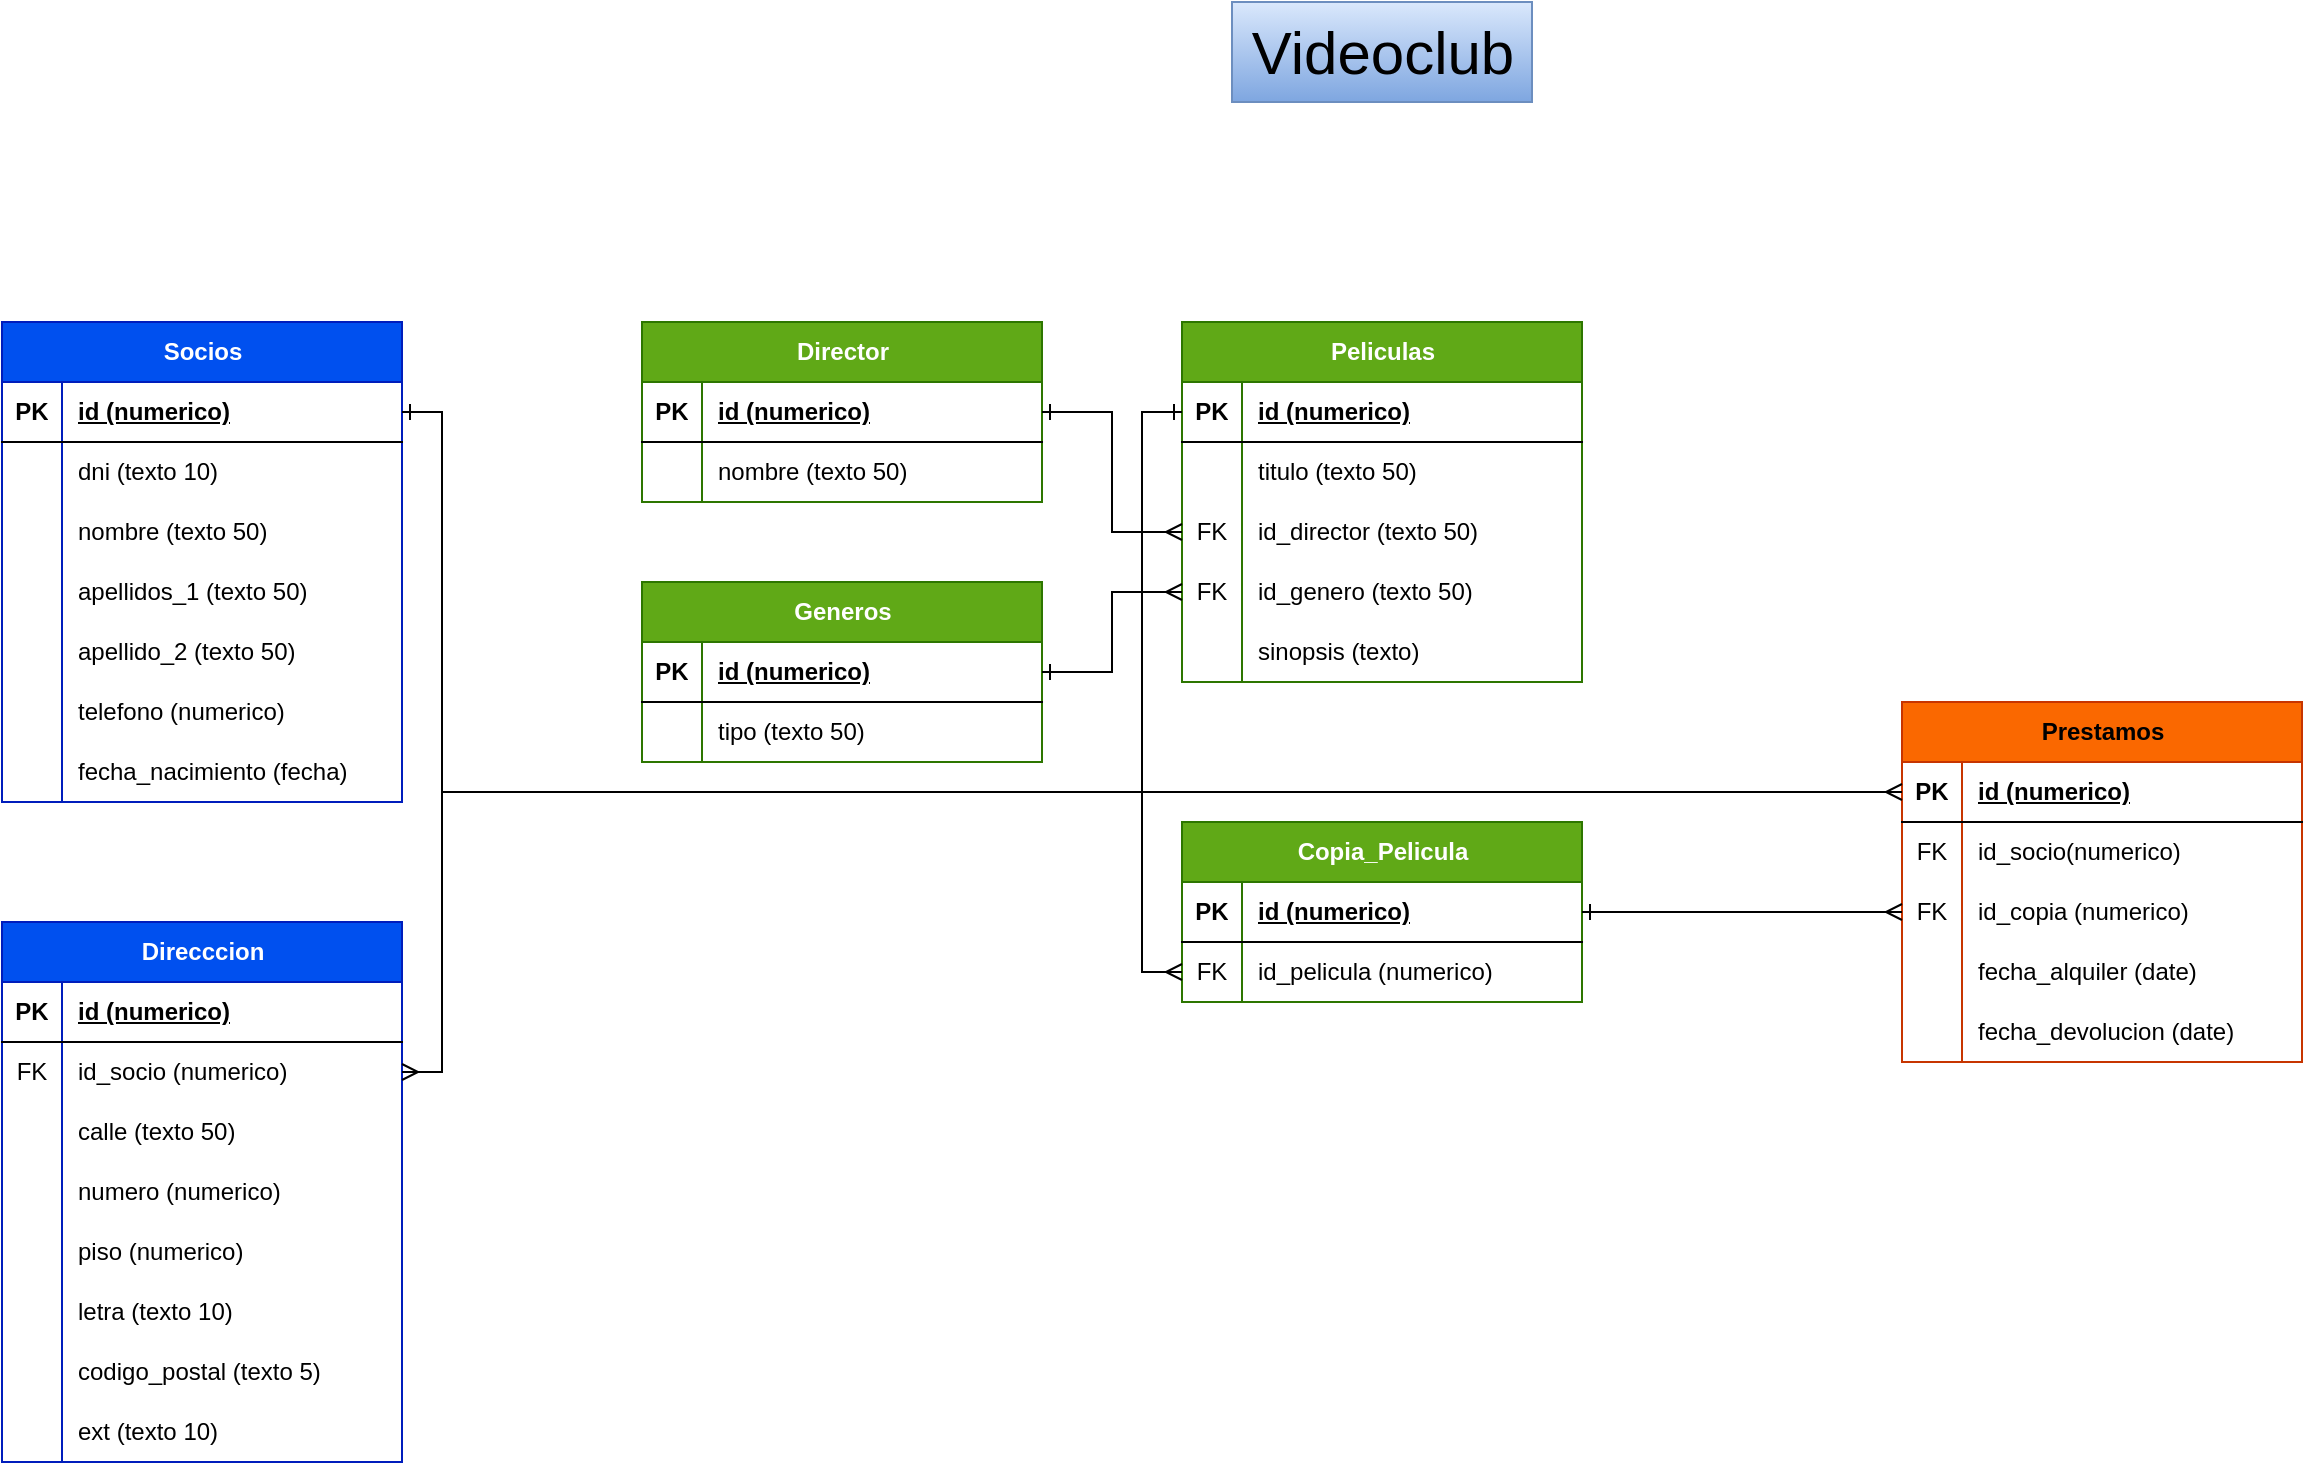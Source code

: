 <mxfile version="26.1.1">
  <diagram name="Página-1" id="KGXgBvn4rDJouVf98JMs">
    <mxGraphModel dx="2237" dy="885" grid="1" gridSize="10" guides="1" tooltips="1" connect="1" arrows="1" fold="1" page="1" pageScale="1" pageWidth="827" pageHeight="1169" math="0" shadow="0">
      <root>
        <mxCell id="0" />
        <mxCell id="1" parent="0" />
        <mxCell id="zYPvkDO7XvLVKLvMutJ9-1" value="Socios" style="shape=table;startSize=30;container=1;collapsible=1;childLayout=tableLayout;fixedRows=1;rowLines=0;fontStyle=1;align=center;resizeLast=1;html=1;fillColor=#0050ef;fontColor=#ffffff;strokeColor=#001DBC;rounded=0;" parent="1" vertex="1">
          <mxGeometry x="-800" y="180" width="200" height="240" as="geometry" />
        </mxCell>
        <mxCell id="zYPvkDO7XvLVKLvMutJ9-2" value="" style="shape=tableRow;horizontal=0;startSize=0;swimlaneHead=0;swimlaneBody=0;fillColor=none;collapsible=0;dropTarget=0;points=[[0,0.5],[1,0.5]];portConstraint=eastwest;top=0;left=0;right=0;bottom=1;" parent="zYPvkDO7XvLVKLvMutJ9-1" vertex="1">
          <mxGeometry y="30" width="200" height="30" as="geometry" />
        </mxCell>
        <mxCell id="zYPvkDO7XvLVKLvMutJ9-3" value="PK" style="shape=partialRectangle;connectable=0;fillColor=none;top=0;left=0;bottom=0;right=0;fontStyle=1;overflow=hidden;whiteSpace=wrap;html=1;" parent="zYPvkDO7XvLVKLvMutJ9-2" vertex="1">
          <mxGeometry width="30" height="30" as="geometry">
            <mxRectangle width="30" height="30" as="alternateBounds" />
          </mxGeometry>
        </mxCell>
        <mxCell id="zYPvkDO7XvLVKLvMutJ9-4" value="id (numerico)" style="shape=partialRectangle;connectable=0;fillColor=none;top=0;left=0;bottom=0;right=0;align=left;spacingLeft=6;fontStyle=5;overflow=hidden;whiteSpace=wrap;html=1;" parent="zYPvkDO7XvLVKLvMutJ9-2" vertex="1">
          <mxGeometry x="30" width="170" height="30" as="geometry">
            <mxRectangle width="170" height="30" as="alternateBounds" />
          </mxGeometry>
        </mxCell>
        <mxCell id="zYPvkDO7XvLVKLvMutJ9-5" value="" style="shape=tableRow;horizontal=0;startSize=0;swimlaneHead=0;swimlaneBody=0;fillColor=none;collapsible=0;dropTarget=0;points=[[0,0.5],[1,0.5]];portConstraint=eastwest;top=0;left=0;right=0;bottom=0;" parent="zYPvkDO7XvLVKLvMutJ9-1" vertex="1">
          <mxGeometry y="60" width="200" height="30" as="geometry" />
        </mxCell>
        <mxCell id="zYPvkDO7XvLVKLvMutJ9-6" value="" style="shape=partialRectangle;connectable=0;fillColor=none;top=0;left=0;bottom=0;right=0;editable=1;overflow=hidden;whiteSpace=wrap;html=1;" parent="zYPvkDO7XvLVKLvMutJ9-5" vertex="1">
          <mxGeometry width="30" height="30" as="geometry">
            <mxRectangle width="30" height="30" as="alternateBounds" />
          </mxGeometry>
        </mxCell>
        <mxCell id="zYPvkDO7XvLVKLvMutJ9-7" value="dni (texto 10)" style="shape=partialRectangle;connectable=0;fillColor=none;top=0;left=0;bottom=0;right=0;align=left;spacingLeft=6;overflow=hidden;whiteSpace=wrap;html=1;" parent="zYPvkDO7XvLVKLvMutJ9-5" vertex="1">
          <mxGeometry x="30" width="170" height="30" as="geometry">
            <mxRectangle width="170" height="30" as="alternateBounds" />
          </mxGeometry>
        </mxCell>
        <mxCell id="zYPvkDO7XvLVKLvMutJ9-8" value="" style="shape=tableRow;horizontal=0;startSize=0;swimlaneHead=0;swimlaneBody=0;fillColor=none;collapsible=0;dropTarget=0;points=[[0,0.5],[1,0.5]];portConstraint=eastwest;top=0;left=0;right=0;bottom=0;" parent="zYPvkDO7XvLVKLvMutJ9-1" vertex="1">
          <mxGeometry y="90" width="200" height="30" as="geometry" />
        </mxCell>
        <mxCell id="zYPvkDO7XvLVKLvMutJ9-9" value="" style="shape=partialRectangle;connectable=0;fillColor=none;top=0;left=0;bottom=0;right=0;editable=1;overflow=hidden;whiteSpace=wrap;html=1;" parent="zYPvkDO7XvLVKLvMutJ9-8" vertex="1">
          <mxGeometry width="30" height="30" as="geometry">
            <mxRectangle width="30" height="30" as="alternateBounds" />
          </mxGeometry>
        </mxCell>
        <mxCell id="zYPvkDO7XvLVKLvMutJ9-10" value="nombre (texto 50)" style="shape=partialRectangle;connectable=0;fillColor=none;top=0;left=0;bottom=0;right=0;align=left;spacingLeft=6;overflow=hidden;whiteSpace=wrap;html=1;" parent="zYPvkDO7XvLVKLvMutJ9-8" vertex="1">
          <mxGeometry x="30" width="170" height="30" as="geometry">
            <mxRectangle width="170" height="30" as="alternateBounds" />
          </mxGeometry>
        </mxCell>
        <mxCell id="zYPvkDO7XvLVKLvMutJ9-11" value="" style="shape=tableRow;horizontal=0;startSize=0;swimlaneHead=0;swimlaneBody=0;fillColor=none;collapsible=0;dropTarget=0;points=[[0,0.5],[1,0.5]];portConstraint=eastwest;top=0;left=0;right=0;bottom=0;" parent="zYPvkDO7XvLVKLvMutJ9-1" vertex="1">
          <mxGeometry y="120" width="200" height="30" as="geometry" />
        </mxCell>
        <mxCell id="zYPvkDO7XvLVKLvMutJ9-12" value="" style="shape=partialRectangle;connectable=0;fillColor=none;top=0;left=0;bottom=0;right=0;editable=1;overflow=hidden;whiteSpace=wrap;html=1;" parent="zYPvkDO7XvLVKLvMutJ9-11" vertex="1">
          <mxGeometry width="30" height="30" as="geometry">
            <mxRectangle width="30" height="30" as="alternateBounds" />
          </mxGeometry>
        </mxCell>
        <mxCell id="zYPvkDO7XvLVKLvMutJ9-13" value="apellidos_1 (texto 50)" style="shape=partialRectangle;connectable=0;fillColor=none;top=0;left=0;bottom=0;right=0;align=left;spacingLeft=6;overflow=hidden;whiteSpace=wrap;html=1;" parent="zYPvkDO7XvLVKLvMutJ9-11" vertex="1">
          <mxGeometry x="30" width="170" height="30" as="geometry">
            <mxRectangle width="170" height="30" as="alternateBounds" />
          </mxGeometry>
        </mxCell>
        <mxCell id="zYPvkDO7XvLVKLvMutJ9-14" value="" style="shape=tableRow;horizontal=0;startSize=0;swimlaneHead=0;swimlaneBody=0;fillColor=none;collapsible=0;dropTarget=0;points=[[0,0.5],[1,0.5]];portConstraint=eastwest;top=0;left=0;right=0;bottom=0;" parent="zYPvkDO7XvLVKLvMutJ9-1" vertex="1">
          <mxGeometry y="150" width="200" height="30" as="geometry" />
        </mxCell>
        <mxCell id="zYPvkDO7XvLVKLvMutJ9-15" value="" style="shape=partialRectangle;connectable=0;fillColor=none;top=0;left=0;bottom=0;right=0;editable=1;overflow=hidden;whiteSpace=wrap;html=1;" parent="zYPvkDO7XvLVKLvMutJ9-14" vertex="1">
          <mxGeometry width="30" height="30" as="geometry">
            <mxRectangle width="30" height="30" as="alternateBounds" />
          </mxGeometry>
        </mxCell>
        <mxCell id="zYPvkDO7XvLVKLvMutJ9-16" value="apellido_2 (texto 50)" style="shape=partialRectangle;connectable=0;fillColor=none;top=0;left=0;bottom=0;right=0;align=left;spacingLeft=6;overflow=hidden;whiteSpace=wrap;html=1;" parent="zYPvkDO7XvLVKLvMutJ9-14" vertex="1">
          <mxGeometry x="30" width="170" height="30" as="geometry">
            <mxRectangle width="170" height="30" as="alternateBounds" />
          </mxGeometry>
        </mxCell>
        <mxCell id="zYPvkDO7XvLVKLvMutJ9-17" value="" style="shape=tableRow;horizontal=0;startSize=0;swimlaneHead=0;swimlaneBody=0;fillColor=none;collapsible=0;dropTarget=0;points=[[0,0.5],[1,0.5]];portConstraint=eastwest;top=0;left=0;right=0;bottom=0;" parent="zYPvkDO7XvLVKLvMutJ9-1" vertex="1">
          <mxGeometry y="180" width="200" height="30" as="geometry" />
        </mxCell>
        <mxCell id="zYPvkDO7XvLVKLvMutJ9-18" value="" style="shape=partialRectangle;connectable=0;fillColor=none;top=0;left=0;bottom=0;right=0;editable=1;overflow=hidden;whiteSpace=wrap;html=1;" parent="zYPvkDO7XvLVKLvMutJ9-17" vertex="1">
          <mxGeometry width="30" height="30" as="geometry">
            <mxRectangle width="30" height="30" as="alternateBounds" />
          </mxGeometry>
        </mxCell>
        <mxCell id="zYPvkDO7XvLVKLvMutJ9-19" value="telefono (numerico)" style="shape=partialRectangle;connectable=0;fillColor=none;top=0;left=0;bottom=0;right=0;align=left;spacingLeft=6;overflow=hidden;whiteSpace=wrap;html=1;" parent="zYPvkDO7XvLVKLvMutJ9-17" vertex="1">
          <mxGeometry x="30" width="170" height="30" as="geometry">
            <mxRectangle width="170" height="30" as="alternateBounds" />
          </mxGeometry>
        </mxCell>
        <mxCell id="zYPvkDO7XvLVKLvMutJ9-20" value="" style="shape=tableRow;horizontal=0;startSize=0;swimlaneHead=0;swimlaneBody=0;fillColor=none;collapsible=0;dropTarget=0;points=[[0,0.5],[1,0.5]];portConstraint=eastwest;top=0;left=0;right=0;bottom=0;" parent="zYPvkDO7XvLVKLvMutJ9-1" vertex="1">
          <mxGeometry y="210" width="200" height="30" as="geometry" />
        </mxCell>
        <mxCell id="zYPvkDO7XvLVKLvMutJ9-21" value="" style="shape=partialRectangle;connectable=0;fillColor=none;top=0;left=0;bottom=0;right=0;editable=1;overflow=hidden;whiteSpace=wrap;html=1;" parent="zYPvkDO7XvLVKLvMutJ9-20" vertex="1">
          <mxGeometry width="30" height="30" as="geometry">
            <mxRectangle width="30" height="30" as="alternateBounds" />
          </mxGeometry>
        </mxCell>
        <mxCell id="zYPvkDO7XvLVKLvMutJ9-22" value="fecha_nacimiento (fecha)" style="shape=partialRectangle;connectable=0;fillColor=none;top=0;left=0;bottom=0;right=0;align=left;spacingLeft=6;overflow=hidden;whiteSpace=wrap;html=1;" parent="zYPvkDO7XvLVKLvMutJ9-20" vertex="1">
          <mxGeometry x="30" width="170" height="30" as="geometry">
            <mxRectangle width="170" height="30" as="alternateBounds" />
          </mxGeometry>
        </mxCell>
        <mxCell id="zYPvkDO7XvLVKLvMutJ9-30" value="Direcccion" style="shape=table;startSize=30;container=1;collapsible=1;childLayout=tableLayout;fixedRows=1;rowLines=0;fontStyle=1;align=center;resizeLast=1;html=1;fillColor=#0050ef;fontColor=#ffffff;strokeColor=#001DBC;" parent="1" vertex="1">
          <mxGeometry x="-800" y="480" width="200" height="270" as="geometry" />
        </mxCell>
        <mxCell id="zYPvkDO7XvLVKLvMutJ9-31" value="" style="shape=tableRow;horizontal=0;startSize=0;swimlaneHead=0;swimlaneBody=0;fillColor=none;collapsible=0;dropTarget=0;points=[[0,0.5],[1,0.5]];portConstraint=eastwest;top=0;left=0;right=0;bottom=1;" parent="zYPvkDO7XvLVKLvMutJ9-30" vertex="1">
          <mxGeometry y="30" width="200" height="30" as="geometry" />
        </mxCell>
        <mxCell id="zYPvkDO7XvLVKLvMutJ9-32" value="PK" style="shape=partialRectangle;connectable=0;fillColor=none;top=0;left=0;bottom=0;right=0;fontStyle=1;overflow=hidden;whiteSpace=wrap;html=1;" parent="zYPvkDO7XvLVKLvMutJ9-31" vertex="1">
          <mxGeometry width="30" height="30" as="geometry">
            <mxRectangle width="30" height="30" as="alternateBounds" />
          </mxGeometry>
        </mxCell>
        <mxCell id="zYPvkDO7XvLVKLvMutJ9-33" value="id (numerico)" style="shape=partialRectangle;connectable=0;fillColor=none;top=0;left=0;bottom=0;right=0;align=left;spacingLeft=6;fontStyle=5;overflow=hidden;whiteSpace=wrap;html=1;" parent="zYPvkDO7XvLVKLvMutJ9-31" vertex="1">
          <mxGeometry x="30" width="170" height="30" as="geometry">
            <mxRectangle width="170" height="30" as="alternateBounds" />
          </mxGeometry>
        </mxCell>
        <mxCell id="zYPvkDO7XvLVKLvMutJ9-34" value="" style="shape=tableRow;horizontal=0;startSize=0;swimlaneHead=0;swimlaneBody=0;fillColor=none;collapsible=0;dropTarget=0;points=[[0,0.5],[1,0.5]];portConstraint=eastwest;top=0;left=0;right=0;bottom=0;" parent="zYPvkDO7XvLVKLvMutJ9-30" vertex="1">
          <mxGeometry y="60" width="200" height="30" as="geometry" />
        </mxCell>
        <mxCell id="zYPvkDO7XvLVKLvMutJ9-35" value="FK" style="shape=partialRectangle;connectable=0;fillColor=none;top=0;left=0;bottom=0;right=0;editable=1;overflow=hidden;whiteSpace=wrap;html=1;" parent="zYPvkDO7XvLVKLvMutJ9-34" vertex="1">
          <mxGeometry width="30" height="30" as="geometry">
            <mxRectangle width="30" height="30" as="alternateBounds" />
          </mxGeometry>
        </mxCell>
        <mxCell id="zYPvkDO7XvLVKLvMutJ9-36" value="id_socio (numerico)" style="shape=partialRectangle;connectable=0;fillColor=none;top=0;left=0;bottom=0;right=0;align=left;spacingLeft=6;overflow=hidden;whiteSpace=wrap;html=1;" parent="zYPvkDO7XvLVKLvMutJ9-34" vertex="1">
          <mxGeometry x="30" width="170" height="30" as="geometry">
            <mxRectangle width="170" height="30" as="alternateBounds" />
          </mxGeometry>
        </mxCell>
        <mxCell id="zYPvkDO7XvLVKLvMutJ9-37" value="" style="shape=tableRow;horizontal=0;startSize=0;swimlaneHead=0;swimlaneBody=0;fillColor=none;collapsible=0;dropTarget=0;points=[[0,0.5],[1,0.5]];portConstraint=eastwest;top=0;left=0;right=0;bottom=0;" parent="zYPvkDO7XvLVKLvMutJ9-30" vertex="1">
          <mxGeometry y="90" width="200" height="30" as="geometry" />
        </mxCell>
        <mxCell id="zYPvkDO7XvLVKLvMutJ9-38" value="" style="shape=partialRectangle;connectable=0;fillColor=none;top=0;left=0;bottom=0;right=0;editable=1;overflow=hidden;whiteSpace=wrap;html=1;" parent="zYPvkDO7XvLVKLvMutJ9-37" vertex="1">
          <mxGeometry width="30" height="30" as="geometry">
            <mxRectangle width="30" height="30" as="alternateBounds" />
          </mxGeometry>
        </mxCell>
        <mxCell id="zYPvkDO7XvLVKLvMutJ9-39" value="calle (texto 50)" style="shape=partialRectangle;connectable=0;fillColor=none;top=0;left=0;bottom=0;right=0;align=left;spacingLeft=6;overflow=hidden;whiteSpace=wrap;html=1;" parent="zYPvkDO7XvLVKLvMutJ9-37" vertex="1">
          <mxGeometry x="30" width="170" height="30" as="geometry">
            <mxRectangle width="170" height="30" as="alternateBounds" />
          </mxGeometry>
        </mxCell>
        <mxCell id="zYPvkDO7XvLVKLvMutJ9-40" value="" style="shape=tableRow;horizontal=0;startSize=0;swimlaneHead=0;swimlaneBody=0;fillColor=none;collapsible=0;dropTarget=0;points=[[0,0.5],[1,0.5]];portConstraint=eastwest;top=0;left=0;right=0;bottom=0;" parent="zYPvkDO7XvLVKLvMutJ9-30" vertex="1">
          <mxGeometry y="120" width="200" height="30" as="geometry" />
        </mxCell>
        <mxCell id="zYPvkDO7XvLVKLvMutJ9-41" value="" style="shape=partialRectangle;connectable=0;fillColor=none;top=0;left=0;bottom=0;right=0;editable=1;overflow=hidden;whiteSpace=wrap;html=1;" parent="zYPvkDO7XvLVKLvMutJ9-40" vertex="1">
          <mxGeometry width="30" height="30" as="geometry">
            <mxRectangle width="30" height="30" as="alternateBounds" />
          </mxGeometry>
        </mxCell>
        <mxCell id="zYPvkDO7XvLVKLvMutJ9-42" value="numero (numerico)" style="shape=partialRectangle;connectable=0;fillColor=none;top=0;left=0;bottom=0;right=0;align=left;spacingLeft=6;overflow=hidden;whiteSpace=wrap;html=1;" parent="zYPvkDO7XvLVKLvMutJ9-40" vertex="1">
          <mxGeometry x="30" width="170" height="30" as="geometry">
            <mxRectangle width="170" height="30" as="alternateBounds" />
          </mxGeometry>
        </mxCell>
        <mxCell id="zYPvkDO7XvLVKLvMutJ9-43" value="" style="shape=tableRow;horizontal=0;startSize=0;swimlaneHead=0;swimlaneBody=0;fillColor=none;collapsible=0;dropTarget=0;points=[[0,0.5],[1,0.5]];portConstraint=eastwest;top=0;left=0;right=0;bottom=0;" parent="zYPvkDO7XvLVKLvMutJ9-30" vertex="1">
          <mxGeometry y="150" width="200" height="30" as="geometry" />
        </mxCell>
        <mxCell id="zYPvkDO7XvLVKLvMutJ9-44" value="" style="shape=partialRectangle;connectable=0;fillColor=none;top=0;left=0;bottom=0;right=0;editable=1;overflow=hidden;whiteSpace=wrap;html=1;" parent="zYPvkDO7XvLVKLvMutJ9-43" vertex="1">
          <mxGeometry width="30" height="30" as="geometry">
            <mxRectangle width="30" height="30" as="alternateBounds" />
          </mxGeometry>
        </mxCell>
        <mxCell id="zYPvkDO7XvLVKLvMutJ9-45" value="piso (numerico)" style="shape=partialRectangle;connectable=0;fillColor=none;top=0;left=0;bottom=0;right=0;align=left;spacingLeft=6;overflow=hidden;whiteSpace=wrap;html=1;" parent="zYPvkDO7XvLVKLvMutJ9-43" vertex="1">
          <mxGeometry x="30" width="170" height="30" as="geometry">
            <mxRectangle width="170" height="30" as="alternateBounds" />
          </mxGeometry>
        </mxCell>
        <mxCell id="zYPvkDO7XvLVKLvMutJ9-46" value="" style="shape=tableRow;horizontal=0;startSize=0;swimlaneHead=0;swimlaneBody=0;fillColor=none;collapsible=0;dropTarget=0;points=[[0,0.5],[1,0.5]];portConstraint=eastwest;top=0;left=0;right=0;bottom=0;" parent="zYPvkDO7XvLVKLvMutJ9-30" vertex="1">
          <mxGeometry y="180" width="200" height="30" as="geometry" />
        </mxCell>
        <mxCell id="zYPvkDO7XvLVKLvMutJ9-47" value="" style="shape=partialRectangle;connectable=0;fillColor=none;top=0;left=0;bottom=0;right=0;editable=1;overflow=hidden;whiteSpace=wrap;html=1;" parent="zYPvkDO7XvLVKLvMutJ9-46" vertex="1">
          <mxGeometry width="30" height="30" as="geometry">
            <mxRectangle width="30" height="30" as="alternateBounds" />
          </mxGeometry>
        </mxCell>
        <mxCell id="zYPvkDO7XvLVKLvMutJ9-48" value="letra (texto 10)" style="shape=partialRectangle;connectable=0;fillColor=none;top=0;left=0;bottom=0;right=0;align=left;spacingLeft=6;overflow=hidden;whiteSpace=wrap;html=1;" parent="zYPvkDO7XvLVKLvMutJ9-46" vertex="1">
          <mxGeometry x="30" width="170" height="30" as="geometry">
            <mxRectangle width="170" height="30" as="alternateBounds" />
          </mxGeometry>
        </mxCell>
        <mxCell id="x_M9pIomD-I58SE5DRmN-2" value="" style="shape=tableRow;horizontal=0;startSize=0;swimlaneHead=0;swimlaneBody=0;fillColor=none;collapsible=0;dropTarget=0;points=[[0,0.5],[1,0.5]];portConstraint=eastwest;top=0;left=0;right=0;bottom=0;" parent="zYPvkDO7XvLVKLvMutJ9-30" vertex="1">
          <mxGeometry y="210" width="200" height="30" as="geometry" />
        </mxCell>
        <mxCell id="x_M9pIomD-I58SE5DRmN-3" value="" style="shape=partialRectangle;connectable=0;fillColor=none;top=0;left=0;bottom=0;right=0;editable=1;overflow=hidden;whiteSpace=wrap;html=1;" parent="x_M9pIomD-I58SE5DRmN-2" vertex="1">
          <mxGeometry width="30" height="30" as="geometry">
            <mxRectangle width="30" height="30" as="alternateBounds" />
          </mxGeometry>
        </mxCell>
        <mxCell id="x_M9pIomD-I58SE5DRmN-4" value="codigo_postal (texto 5)" style="shape=partialRectangle;connectable=0;fillColor=none;top=0;left=0;bottom=0;right=0;align=left;spacingLeft=6;overflow=hidden;whiteSpace=wrap;html=1;" parent="x_M9pIomD-I58SE5DRmN-2" vertex="1">
          <mxGeometry x="30" width="170" height="30" as="geometry">
            <mxRectangle width="170" height="30" as="alternateBounds" />
          </mxGeometry>
        </mxCell>
        <mxCell id="zYPvkDO7XvLVKLvMutJ9-223" value="" style="shape=tableRow;horizontal=0;startSize=0;swimlaneHead=0;swimlaneBody=0;fillColor=none;collapsible=0;dropTarget=0;points=[[0,0.5],[1,0.5]];portConstraint=eastwest;top=0;left=0;right=0;bottom=0;" parent="zYPvkDO7XvLVKLvMutJ9-30" vertex="1">
          <mxGeometry y="240" width="200" height="30" as="geometry" />
        </mxCell>
        <mxCell id="zYPvkDO7XvLVKLvMutJ9-224" value="" style="shape=partialRectangle;connectable=0;fillColor=none;top=0;left=0;bottom=0;right=0;editable=1;overflow=hidden;whiteSpace=wrap;html=1;" parent="zYPvkDO7XvLVKLvMutJ9-223" vertex="1">
          <mxGeometry width="30" height="30" as="geometry">
            <mxRectangle width="30" height="30" as="alternateBounds" />
          </mxGeometry>
        </mxCell>
        <mxCell id="zYPvkDO7XvLVKLvMutJ9-225" value="ext (texto 10)" style="shape=partialRectangle;connectable=0;fillColor=none;top=0;left=0;bottom=0;right=0;align=left;spacingLeft=6;overflow=hidden;whiteSpace=wrap;html=1;" parent="zYPvkDO7XvLVKLvMutJ9-223" vertex="1">
          <mxGeometry x="30" width="170" height="30" as="geometry">
            <mxRectangle width="170" height="30" as="alternateBounds" />
          </mxGeometry>
        </mxCell>
        <mxCell id="zYPvkDO7XvLVKLvMutJ9-49" value="&lt;span style=&quot;font-size: 30px;&quot;&gt;Videoclub&lt;/span&gt;" style="text;html=1;align=center;verticalAlign=middle;resizable=0;points=[];autosize=1;strokeColor=#6c8ebf;fillColor=#dae8fc;gradientColor=#7ea6e0;" parent="1" vertex="1">
          <mxGeometry x="-185" y="20" width="150" height="50" as="geometry" />
        </mxCell>
        <mxCell id="zYPvkDO7XvLVKLvMutJ9-52" value="Peliculas" style="shape=table;startSize=30;container=1;collapsible=1;childLayout=tableLayout;fixedRows=1;rowLines=0;fontStyle=1;align=center;resizeLast=1;html=1;fillColor=#60a917;fontColor=#ffffff;strokeColor=#2D7600;shadow=0;swimlaneFillColor=none;gradientColor=none;" parent="1" vertex="1">
          <mxGeometry x="-210" y="180" width="200" height="180" as="geometry" />
        </mxCell>
        <mxCell id="zYPvkDO7XvLVKLvMutJ9-53" value="" style="shape=tableRow;horizontal=0;startSize=0;swimlaneHead=0;swimlaneBody=0;fillColor=none;collapsible=0;dropTarget=0;points=[[0,0.5],[1,0.5]];portConstraint=eastwest;top=0;left=0;right=0;bottom=1;" parent="zYPvkDO7XvLVKLvMutJ9-52" vertex="1">
          <mxGeometry y="30" width="200" height="30" as="geometry" />
        </mxCell>
        <mxCell id="zYPvkDO7XvLVKLvMutJ9-54" value="PK" style="shape=partialRectangle;connectable=0;fillColor=none;top=0;left=0;bottom=0;right=0;fontStyle=1;overflow=hidden;whiteSpace=wrap;html=1;" parent="zYPvkDO7XvLVKLvMutJ9-53" vertex="1">
          <mxGeometry width="30" height="30" as="geometry">
            <mxRectangle width="30" height="30" as="alternateBounds" />
          </mxGeometry>
        </mxCell>
        <mxCell id="zYPvkDO7XvLVKLvMutJ9-55" value="id (numerico)" style="shape=partialRectangle;connectable=0;fillColor=none;top=0;left=0;bottom=0;right=0;align=left;spacingLeft=6;fontStyle=5;overflow=hidden;whiteSpace=wrap;html=1;" parent="zYPvkDO7XvLVKLvMutJ9-53" vertex="1">
          <mxGeometry x="30" width="170" height="30" as="geometry">
            <mxRectangle width="170" height="30" as="alternateBounds" />
          </mxGeometry>
        </mxCell>
        <mxCell id="zYPvkDO7XvLVKLvMutJ9-62" value="" style="shape=tableRow;horizontal=0;startSize=0;swimlaneHead=0;swimlaneBody=0;fillColor=none;collapsible=0;dropTarget=0;points=[[0,0.5],[1,0.5]];portConstraint=eastwest;top=0;left=0;right=0;bottom=0;" parent="zYPvkDO7XvLVKLvMutJ9-52" vertex="1">
          <mxGeometry y="60" width="200" height="30" as="geometry" />
        </mxCell>
        <mxCell id="zYPvkDO7XvLVKLvMutJ9-63" value="" style="shape=partialRectangle;connectable=0;fillColor=none;top=0;left=0;bottom=0;right=0;editable=1;overflow=hidden;whiteSpace=wrap;html=1;" parent="zYPvkDO7XvLVKLvMutJ9-62" vertex="1">
          <mxGeometry width="30" height="30" as="geometry">
            <mxRectangle width="30" height="30" as="alternateBounds" />
          </mxGeometry>
        </mxCell>
        <mxCell id="zYPvkDO7XvLVKLvMutJ9-64" value="titulo (texto 50)" style="shape=partialRectangle;connectable=0;fillColor=none;top=0;left=0;bottom=0;right=0;align=left;spacingLeft=6;overflow=hidden;whiteSpace=wrap;html=1;" parent="zYPvkDO7XvLVKLvMutJ9-62" vertex="1">
          <mxGeometry x="30" width="170" height="30" as="geometry">
            <mxRectangle width="170" height="30" as="alternateBounds" />
          </mxGeometry>
        </mxCell>
        <mxCell id="zYPvkDO7XvLVKLvMutJ9-65" value="" style="shape=tableRow;horizontal=0;startSize=0;swimlaneHead=0;swimlaneBody=0;fillColor=none;collapsible=0;dropTarget=0;points=[[0,0.5],[1,0.5]];portConstraint=eastwest;top=0;left=0;right=0;bottom=0;" parent="zYPvkDO7XvLVKLvMutJ9-52" vertex="1">
          <mxGeometry y="90" width="200" height="30" as="geometry" />
        </mxCell>
        <mxCell id="zYPvkDO7XvLVKLvMutJ9-66" value="FK" style="shape=partialRectangle;connectable=0;fillColor=none;top=0;left=0;bottom=0;right=0;editable=1;overflow=hidden;whiteSpace=wrap;html=1;" parent="zYPvkDO7XvLVKLvMutJ9-65" vertex="1">
          <mxGeometry width="30" height="30" as="geometry">
            <mxRectangle width="30" height="30" as="alternateBounds" />
          </mxGeometry>
        </mxCell>
        <mxCell id="zYPvkDO7XvLVKLvMutJ9-67" value="id_director (texto 50)" style="shape=partialRectangle;connectable=0;fillColor=none;top=0;left=0;bottom=0;right=0;align=left;spacingLeft=6;overflow=hidden;whiteSpace=wrap;html=1;" parent="zYPvkDO7XvLVKLvMutJ9-65" vertex="1">
          <mxGeometry x="30" width="170" height="30" as="geometry">
            <mxRectangle width="170" height="30" as="alternateBounds" />
          </mxGeometry>
        </mxCell>
        <mxCell id="XRs3WjzhPvPhQZvqJ76D-17" value="" style="shape=tableRow;horizontal=0;startSize=0;swimlaneHead=0;swimlaneBody=0;fillColor=none;collapsible=0;dropTarget=0;points=[[0,0.5],[1,0.5]];portConstraint=eastwest;top=0;left=0;right=0;bottom=0;" parent="zYPvkDO7XvLVKLvMutJ9-52" vertex="1">
          <mxGeometry y="120" width="200" height="30" as="geometry" />
        </mxCell>
        <mxCell id="XRs3WjzhPvPhQZvqJ76D-18" value="FK" style="shape=partialRectangle;connectable=0;fillColor=none;top=0;left=0;bottom=0;right=0;editable=1;overflow=hidden;whiteSpace=wrap;html=1;" parent="XRs3WjzhPvPhQZvqJ76D-17" vertex="1">
          <mxGeometry width="30" height="30" as="geometry">
            <mxRectangle width="30" height="30" as="alternateBounds" />
          </mxGeometry>
        </mxCell>
        <mxCell id="XRs3WjzhPvPhQZvqJ76D-19" value="id_genero (texto 50)" style="shape=partialRectangle;connectable=0;fillColor=none;top=0;left=0;bottom=0;right=0;align=left;spacingLeft=6;overflow=hidden;whiteSpace=wrap;html=1;" parent="XRs3WjzhPvPhQZvqJ76D-17" vertex="1">
          <mxGeometry x="30" width="170" height="30" as="geometry">
            <mxRectangle width="170" height="30" as="alternateBounds" />
          </mxGeometry>
        </mxCell>
        <mxCell id="zYPvkDO7XvLVKLvMutJ9-195" value="" style="shape=tableRow;horizontal=0;startSize=0;swimlaneHead=0;swimlaneBody=0;fillColor=none;collapsible=0;dropTarget=0;points=[[0,0.5],[1,0.5]];portConstraint=eastwest;top=0;left=0;right=0;bottom=0;" parent="zYPvkDO7XvLVKLvMutJ9-52" vertex="1">
          <mxGeometry y="150" width="200" height="30" as="geometry" />
        </mxCell>
        <mxCell id="zYPvkDO7XvLVKLvMutJ9-196" value="" style="shape=partialRectangle;connectable=0;fillColor=none;top=0;left=0;bottom=0;right=0;editable=1;overflow=hidden;whiteSpace=wrap;html=1;" parent="zYPvkDO7XvLVKLvMutJ9-195" vertex="1">
          <mxGeometry width="30" height="30" as="geometry">
            <mxRectangle width="30" height="30" as="alternateBounds" />
          </mxGeometry>
        </mxCell>
        <mxCell id="zYPvkDO7XvLVKLvMutJ9-197" value="sinopsis (texto)" style="shape=partialRectangle;connectable=0;fillColor=none;top=0;left=0;bottom=0;right=0;align=left;spacingLeft=6;overflow=hidden;whiteSpace=wrap;html=1;" parent="zYPvkDO7XvLVKLvMutJ9-195" vertex="1">
          <mxGeometry x="30" width="170" height="30" as="geometry">
            <mxRectangle width="170" height="30" as="alternateBounds" />
          </mxGeometry>
        </mxCell>
        <mxCell id="zYPvkDO7XvLVKLvMutJ9-68" value="Prestamos" style="shape=table;startSize=30;container=1;collapsible=1;childLayout=tableLayout;fixedRows=1;rowLines=0;fontStyle=1;align=center;resizeLast=1;html=1;fillColor=#fa6800;strokeColor=#C73500;fontColor=#000000;" parent="1" vertex="1">
          <mxGeometry x="150" y="370" width="200" height="180" as="geometry" />
        </mxCell>
        <mxCell id="zYPvkDO7XvLVKLvMutJ9-69" value="" style="shape=tableRow;horizontal=0;startSize=0;swimlaneHead=0;swimlaneBody=0;fillColor=none;collapsible=0;dropTarget=0;points=[[0,0.5],[1,0.5]];portConstraint=eastwest;top=0;left=0;right=0;bottom=1;" parent="zYPvkDO7XvLVKLvMutJ9-68" vertex="1">
          <mxGeometry y="30" width="200" height="30" as="geometry" />
        </mxCell>
        <mxCell id="zYPvkDO7XvLVKLvMutJ9-70" value="PK" style="shape=partialRectangle;connectable=0;fillColor=none;top=0;left=0;bottom=0;right=0;fontStyle=1;overflow=hidden;whiteSpace=wrap;html=1;" parent="zYPvkDO7XvLVKLvMutJ9-69" vertex="1">
          <mxGeometry width="30" height="30" as="geometry">
            <mxRectangle width="30" height="30" as="alternateBounds" />
          </mxGeometry>
        </mxCell>
        <mxCell id="zYPvkDO7XvLVKLvMutJ9-71" value="id (numerico)" style="shape=partialRectangle;connectable=0;fillColor=none;top=0;left=0;bottom=0;right=0;align=left;spacingLeft=6;fontStyle=5;overflow=hidden;whiteSpace=wrap;html=1;" parent="zYPvkDO7XvLVKLvMutJ9-69" vertex="1">
          <mxGeometry x="30" width="170" height="30" as="geometry">
            <mxRectangle width="170" height="30" as="alternateBounds" />
          </mxGeometry>
        </mxCell>
        <mxCell id="zYPvkDO7XvLVKLvMutJ9-72" value="" style="shape=tableRow;horizontal=0;startSize=0;swimlaneHead=0;swimlaneBody=0;fillColor=none;collapsible=0;dropTarget=0;points=[[0,0.5],[1,0.5]];portConstraint=eastwest;top=0;left=0;right=0;bottom=0;" parent="zYPvkDO7XvLVKLvMutJ9-68" vertex="1">
          <mxGeometry y="60" width="200" height="30" as="geometry" />
        </mxCell>
        <mxCell id="zYPvkDO7XvLVKLvMutJ9-73" value="FK" style="shape=partialRectangle;connectable=0;fillColor=none;top=0;left=0;bottom=0;right=0;editable=1;overflow=hidden;whiteSpace=wrap;html=1;" parent="zYPvkDO7XvLVKLvMutJ9-72" vertex="1">
          <mxGeometry width="30" height="30" as="geometry">
            <mxRectangle width="30" height="30" as="alternateBounds" />
          </mxGeometry>
        </mxCell>
        <mxCell id="zYPvkDO7XvLVKLvMutJ9-74" value="id_socio(numerico)" style="shape=partialRectangle;connectable=0;fillColor=none;top=0;left=0;bottom=0;right=0;align=left;spacingLeft=6;overflow=hidden;whiteSpace=wrap;html=1;" parent="zYPvkDO7XvLVKLvMutJ9-72" vertex="1">
          <mxGeometry x="30" width="170" height="30" as="geometry">
            <mxRectangle width="170" height="30" as="alternateBounds" />
          </mxGeometry>
        </mxCell>
        <mxCell id="zYPvkDO7XvLVKLvMutJ9-75" value="" style="shape=tableRow;horizontal=0;startSize=0;swimlaneHead=0;swimlaneBody=0;fillColor=none;collapsible=0;dropTarget=0;points=[[0,0.5],[1,0.5]];portConstraint=eastwest;top=0;left=0;right=0;bottom=0;" parent="zYPvkDO7XvLVKLvMutJ9-68" vertex="1">
          <mxGeometry y="90" width="200" height="30" as="geometry" />
        </mxCell>
        <mxCell id="zYPvkDO7XvLVKLvMutJ9-76" value="FK" style="shape=partialRectangle;connectable=0;fillColor=none;top=0;left=0;bottom=0;right=0;editable=1;overflow=hidden;whiteSpace=wrap;html=1;" parent="zYPvkDO7XvLVKLvMutJ9-75" vertex="1">
          <mxGeometry width="30" height="30" as="geometry">
            <mxRectangle width="30" height="30" as="alternateBounds" />
          </mxGeometry>
        </mxCell>
        <mxCell id="zYPvkDO7XvLVKLvMutJ9-77" value="id_copia (numerico)" style="shape=partialRectangle;connectable=0;fillColor=none;top=0;left=0;bottom=0;right=0;align=left;spacingLeft=6;overflow=hidden;whiteSpace=wrap;html=1;" parent="zYPvkDO7XvLVKLvMutJ9-75" vertex="1">
          <mxGeometry x="30" width="170" height="30" as="geometry">
            <mxRectangle width="170" height="30" as="alternateBounds" />
          </mxGeometry>
        </mxCell>
        <mxCell id="zYPvkDO7XvLVKLvMutJ9-78" value="" style="shape=tableRow;horizontal=0;startSize=0;swimlaneHead=0;swimlaneBody=0;fillColor=none;collapsible=0;dropTarget=0;points=[[0,0.5],[1,0.5]];portConstraint=eastwest;top=0;left=0;right=0;bottom=0;" parent="zYPvkDO7XvLVKLvMutJ9-68" vertex="1">
          <mxGeometry y="120" width="200" height="30" as="geometry" />
        </mxCell>
        <mxCell id="zYPvkDO7XvLVKLvMutJ9-79" value="" style="shape=partialRectangle;connectable=0;fillColor=none;top=0;left=0;bottom=0;right=0;editable=1;overflow=hidden;whiteSpace=wrap;html=1;" parent="zYPvkDO7XvLVKLvMutJ9-78" vertex="1">
          <mxGeometry width="30" height="30" as="geometry">
            <mxRectangle width="30" height="30" as="alternateBounds" />
          </mxGeometry>
        </mxCell>
        <mxCell id="zYPvkDO7XvLVKLvMutJ9-80" value="fecha_alquiler (date)" style="shape=partialRectangle;connectable=0;fillColor=none;top=0;left=0;bottom=0;right=0;align=left;spacingLeft=6;overflow=hidden;whiteSpace=wrap;html=1;" parent="zYPvkDO7XvLVKLvMutJ9-78" vertex="1">
          <mxGeometry x="30" width="170" height="30" as="geometry">
            <mxRectangle width="170" height="30" as="alternateBounds" />
          </mxGeometry>
        </mxCell>
        <mxCell id="zYPvkDO7XvLVKLvMutJ9-81" value="" style="shape=tableRow;horizontal=0;startSize=0;swimlaneHead=0;swimlaneBody=0;fillColor=none;collapsible=0;dropTarget=0;points=[[0,0.5],[1,0.5]];portConstraint=eastwest;top=0;left=0;right=0;bottom=0;" parent="zYPvkDO7XvLVKLvMutJ9-68" vertex="1">
          <mxGeometry y="150" width="200" height="30" as="geometry" />
        </mxCell>
        <mxCell id="zYPvkDO7XvLVKLvMutJ9-82" value="" style="shape=partialRectangle;connectable=0;fillColor=none;top=0;left=0;bottom=0;right=0;editable=1;overflow=hidden;whiteSpace=wrap;html=1;" parent="zYPvkDO7XvLVKLvMutJ9-81" vertex="1">
          <mxGeometry width="30" height="30" as="geometry">
            <mxRectangle width="30" height="30" as="alternateBounds" />
          </mxGeometry>
        </mxCell>
        <mxCell id="zYPvkDO7XvLVKLvMutJ9-83" value="fecha_devolucion (date)" style="shape=partialRectangle;connectable=0;fillColor=none;top=0;left=0;bottom=0;right=0;align=left;spacingLeft=6;overflow=hidden;whiteSpace=wrap;html=1;" parent="zYPvkDO7XvLVKLvMutJ9-81" vertex="1">
          <mxGeometry x="30" width="170" height="30" as="geometry">
            <mxRectangle width="170" height="30" as="alternateBounds" />
          </mxGeometry>
        </mxCell>
        <mxCell id="zYPvkDO7XvLVKLvMutJ9-152" value="Copia_Pelicula" style="shape=table;startSize=30;container=1;collapsible=1;childLayout=tableLayout;fixedRows=1;rowLines=0;fontStyle=1;align=center;resizeLast=1;html=1;fillColor=#60a917;fontColor=#ffffff;strokeColor=#2D7600;shadow=0;swimlaneFillColor=none;gradientColor=none;" parent="1" vertex="1">
          <mxGeometry x="-210" y="430" width="200" height="90" as="geometry" />
        </mxCell>
        <mxCell id="zYPvkDO7XvLVKLvMutJ9-153" value="" style="shape=tableRow;horizontal=0;startSize=0;swimlaneHead=0;swimlaneBody=0;fillColor=none;collapsible=0;dropTarget=0;points=[[0,0.5],[1,0.5]];portConstraint=eastwest;top=0;left=0;right=0;bottom=1;" parent="zYPvkDO7XvLVKLvMutJ9-152" vertex="1">
          <mxGeometry y="30" width="200" height="30" as="geometry" />
        </mxCell>
        <mxCell id="zYPvkDO7XvLVKLvMutJ9-154" value="PK" style="shape=partialRectangle;connectable=0;fillColor=none;top=0;left=0;bottom=0;right=0;fontStyle=1;overflow=hidden;whiteSpace=wrap;html=1;" parent="zYPvkDO7XvLVKLvMutJ9-153" vertex="1">
          <mxGeometry width="30" height="30" as="geometry">
            <mxRectangle width="30" height="30" as="alternateBounds" />
          </mxGeometry>
        </mxCell>
        <mxCell id="zYPvkDO7XvLVKLvMutJ9-155" value="id (numerico)" style="shape=partialRectangle;connectable=0;fillColor=none;top=0;left=0;bottom=0;right=0;align=left;spacingLeft=6;fontStyle=5;overflow=hidden;whiteSpace=wrap;html=1;" parent="zYPvkDO7XvLVKLvMutJ9-153" vertex="1">
          <mxGeometry x="30" width="170" height="30" as="geometry">
            <mxRectangle width="170" height="30" as="alternateBounds" />
          </mxGeometry>
        </mxCell>
        <mxCell id="zYPvkDO7XvLVKLvMutJ9-159" value="" style="shape=tableRow;horizontal=0;startSize=0;swimlaneHead=0;swimlaneBody=0;fillColor=none;collapsible=0;dropTarget=0;points=[[0,0.5],[1,0.5]];portConstraint=eastwest;top=0;left=0;right=0;bottom=0;" parent="zYPvkDO7XvLVKLvMutJ9-152" vertex="1">
          <mxGeometry y="60" width="200" height="30" as="geometry" />
        </mxCell>
        <mxCell id="zYPvkDO7XvLVKLvMutJ9-160" value="FK" style="shape=partialRectangle;connectable=0;fillColor=none;top=0;left=0;bottom=0;right=0;editable=1;overflow=hidden;whiteSpace=wrap;html=1;" parent="zYPvkDO7XvLVKLvMutJ9-159" vertex="1">
          <mxGeometry width="30" height="30" as="geometry">
            <mxRectangle width="30" height="30" as="alternateBounds" />
          </mxGeometry>
        </mxCell>
        <mxCell id="zYPvkDO7XvLVKLvMutJ9-161" value="id_pelicula (numerico)" style="shape=partialRectangle;connectable=0;fillColor=none;top=0;left=0;bottom=0;right=0;align=left;spacingLeft=6;overflow=hidden;whiteSpace=wrap;html=1;" parent="zYPvkDO7XvLVKLvMutJ9-159" vertex="1">
          <mxGeometry x="30" width="170" height="30" as="geometry">
            <mxRectangle width="170" height="30" as="alternateBounds" />
          </mxGeometry>
        </mxCell>
        <mxCell id="zYPvkDO7XvLVKLvMutJ9-201" style="edgeStyle=orthogonalEdgeStyle;rounded=0;orthogonalLoop=1;jettySize=auto;html=1;entryX=1;entryY=0.5;entryDx=0;entryDy=0;endArrow=ERmany;endFill=0;startArrow=ERone;startFill=0;" parent="1" source="zYPvkDO7XvLVKLvMutJ9-2" target="zYPvkDO7XvLVKLvMutJ9-34" edge="1">
          <mxGeometry relative="1" as="geometry">
            <Array as="points">
              <mxPoint x="-580" y="225" />
              <mxPoint x="-580" y="555" />
            </Array>
          </mxGeometry>
        </mxCell>
        <mxCell id="zYPvkDO7XvLVKLvMutJ9-202" style="edgeStyle=orthogonalEdgeStyle;rounded=0;orthogonalLoop=1;jettySize=auto;html=1;entryX=0;entryY=0.5;entryDx=0;entryDy=0;endArrow=ERmany;endFill=0;startArrow=ERone;startFill=0;exitX=1;exitY=0.5;exitDx=0;exitDy=0;" parent="1" source="zYPvkDO7XvLVKLvMutJ9-2" target="zYPvkDO7XvLVKLvMutJ9-69" edge="1">
          <mxGeometry relative="1" as="geometry">
            <Array as="points">
              <mxPoint x="-580" y="225" />
              <mxPoint x="-580" y="415" />
            </Array>
            <mxPoint x="-640" y="225" as="sourcePoint" />
            <mxPoint x="110" y="415" as="targetPoint" />
          </mxGeometry>
        </mxCell>
        <mxCell id="zYPvkDO7XvLVKLvMutJ9-237" value="Generos" style="shape=table;startSize=30;container=1;collapsible=1;childLayout=tableLayout;fixedRows=1;rowLines=0;fontStyle=1;align=center;resizeLast=1;html=1;fillColor=#60a917;fontColor=#ffffff;strokeColor=#2D7600;shadow=0;swimlaneFillColor=none;gradientColor=none;" parent="1" vertex="1">
          <mxGeometry x="-480" y="310" width="200" height="90" as="geometry" />
        </mxCell>
        <mxCell id="zYPvkDO7XvLVKLvMutJ9-238" value="" style="shape=tableRow;horizontal=0;startSize=0;swimlaneHead=0;swimlaneBody=0;fillColor=none;collapsible=0;dropTarget=0;points=[[0,0.5],[1,0.5]];portConstraint=eastwest;top=0;left=0;right=0;bottom=1;" parent="zYPvkDO7XvLVKLvMutJ9-237" vertex="1">
          <mxGeometry y="30" width="200" height="30" as="geometry" />
        </mxCell>
        <mxCell id="zYPvkDO7XvLVKLvMutJ9-239" value="PK" style="shape=partialRectangle;connectable=0;fillColor=none;top=0;left=0;bottom=0;right=0;fontStyle=1;overflow=hidden;whiteSpace=wrap;html=1;" parent="zYPvkDO7XvLVKLvMutJ9-238" vertex="1">
          <mxGeometry width="30" height="30" as="geometry">
            <mxRectangle width="30" height="30" as="alternateBounds" />
          </mxGeometry>
        </mxCell>
        <mxCell id="zYPvkDO7XvLVKLvMutJ9-240" value="id (numerico)" style="shape=partialRectangle;connectable=0;fillColor=none;top=0;left=0;bottom=0;right=0;align=left;spacingLeft=6;fontStyle=5;overflow=hidden;whiteSpace=wrap;html=1;" parent="zYPvkDO7XvLVKLvMutJ9-238" vertex="1">
          <mxGeometry x="30" width="170" height="30" as="geometry">
            <mxRectangle width="170" height="30" as="alternateBounds" />
          </mxGeometry>
        </mxCell>
        <mxCell id="XRs3WjzhPvPhQZvqJ76D-11" value="" style="shape=tableRow;horizontal=0;startSize=0;swimlaneHead=0;swimlaneBody=0;fillColor=none;collapsible=0;dropTarget=0;points=[[0,0.5],[1,0.5]];portConstraint=eastwest;top=0;left=0;right=0;bottom=0;" parent="zYPvkDO7XvLVKLvMutJ9-237" vertex="1">
          <mxGeometry y="60" width="200" height="30" as="geometry" />
        </mxCell>
        <mxCell id="XRs3WjzhPvPhQZvqJ76D-12" value="" style="shape=partialRectangle;connectable=0;fillColor=none;top=0;left=0;bottom=0;right=0;editable=1;overflow=hidden;whiteSpace=wrap;html=1;" parent="XRs3WjzhPvPhQZvqJ76D-11" vertex="1">
          <mxGeometry width="30" height="30" as="geometry">
            <mxRectangle width="30" height="30" as="alternateBounds" />
          </mxGeometry>
        </mxCell>
        <mxCell id="XRs3WjzhPvPhQZvqJ76D-13" value="tipo (texto 50)" style="shape=partialRectangle;connectable=0;fillColor=none;top=0;left=0;bottom=0;right=0;align=left;spacingLeft=6;overflow=hidden;whiteSpace=wrap;html=1;" parent="XRs3WjzhPvPhQZvqJ76D-11" vertex="1">
          <mxGeometry x="30" width="170" height="30" as="geometry">
            <mxRectangle width="170" height="30" as="alternateBounds" />
          </mxGeometry>
        </mxCell>
        <mxCell id="zYPvkDO7XvLVKLvMutJ9-246" style="edgeStyle=orthogonalEdgeStyle;rounded=0;orthogonalLoop=1;jettySize=auto;html=1;entryX=0;entryY=0.5;entryDx=0;entryDy=0;exitX=1;exitY=0.5;exitDx=0;exitDy=0;endArrow=ERmany;endFill=0;startArrow=ERone;startFill=0;" parent="1" source="zYPvkDO7XvLVKLvMutJ9-153" target="zYPvkDO7XvLVKLvMutJ9-75" edge="1">
          <mxGeometry relative="1" as="geometry" />
        </mxCell>
        <mxCell id="LwQJLhHdW6vySHP4xH9K-1" value="Director" style="shape=table;startSize=30;container=1;collapsible=1;childLayout=tableLayout;fixedRows=1;rowLines=0;fontStyle=1;align=center;resizeLast=1;html=1;fillColor=#60a917;fontColor=#ffffff;strokeColor=#2D7600;shadow=0;swimlaneFillColor=none;gradientColor=none;" vertex="1" parent="1">
          <mxGeometry x="-480" y="180" width="200" height="90" as="geometry" />
        </mxCell>
        <mxCell id="LwQJLhHdW6vySHP4xH9K-2" value="" style="shape=tableRow;horizontal=0;startSize=0;swimlaneHead=0;swimlaneBody=0;fillColor=none;collapsible=0;dropTarget=0;points=[[0,0.5],[1,0.5]];portConstraint=eastwest;top=0;left=0;right=0;bottom=1;" vertex="1" parent="LwQJLhHdW6vySHP4xH9K-1">
          <mxGeometry y="30" width="200" height="30" as="geometry" />
        </mxCell>
        <mxCell id="LwQJLhHdW6vySHP4xH9K-3" value="PK" style="shape=partialRectangle;connectable=0;fillColor=none;top=0;left=0;bottom=0;right=0;fontStyle=1;overflow=hidden;whiteSpace=wrap;html=1;" vertex="1" parent="LwQJLhHdW6vySHP4xH9K-2">
          <mxGeometry width="30" height="30" as="geometry">
            <mxRectangle width="30" height="30" as="alternateBounds" />
          </mxGeometry>
        </mxCell>
        <mxCell id="LwQJLhHdW6vySHP4xH9K-4" value="id (numerico)" style="shape=partialRectangle;connectable=0;fillColor=none;top=0;left=0;bottom=0;right=0;align=left;spacingLeft=6;fontStyle=5;overflow=hidden;whiteSpace=wrap;html=1;" vertex="1" parent="LwQJLhHdW6vySHP4xH9K-2">
          <mxGeometry x="30" width="170" height="30" as="geometry">
            <mxRectangle width="170" height="30" as="alternateBounds" />
          </mxGeometry>
        </mxCell>
        <mxCell id="LwQJLhHdW6vySHP4xH9K-5" value="" style="shape=tableRow;horizontal=0;startSize=0;swimlaneHead=0;swimlaneBody=0;fillColor=none;collapsible=0;dropTarget=0;points=[[0,0.5],[1,0.5]];portConstraint=eastwest;top=0;left=0;right=0;bottom=0;" vertex="1" parent="LwQJLhHdW6vySHP4xH9K-1">
          <mxGeometry y="60" width="200" height="30" as="geometry" />
        </mxCell>
        <mxCell id="LwQJLhHdW6vySHP4xH9K-6" value="" style="shape=partialRectangle;connectable=0;fillColor=none;top=0;left=0;bottom=0;right=0;editable=1;overflow=hidden;whiteSpace=wrap;html=1;" vertex="1" parent="LwQJLhHdW6vySHP4xH9K-5">
          <mxGeometry width="30" height="30" as="geometry">
            <mxRectangle width="30" height="30" as="alternateBounds" />
          </mxGeometry>
        </mxCell>
        <mxCell id="LwQJLhHdW6vySHP4xH9K-7" value="nombre (texto 50)" style="shape=partialRectangle;connectable=0;fillColor=none;top=0;left=0;bottom=0;right=0;align=left;spacingLeft=6;overflow=hidden;whiteSpace=wrap;html=1;" vertex="1" parent="LwQJLhHdW6vySHP4xH9K-5">
          <mxGeometry x="30" width="170" height="30" as="geometry">
            <mxRectangle width="170" height="30" as="alternateBounds" />
          </mxGeometry>
        </mxCell>
        <mxCell id="LwQJLhHdW6vySHP4xH9K-15" style="edgeStyle=orthogonalEdgeStyle;rounded=0;orthogonalLoop=1;jettySize=auto;html=1;entryX=0;entryY=0.5;entryDx=0;entryDy=0;endArrow=ERmany;endFill=0;startArrow=ERone;startFill=0;" edge="1" parent="1" source="zYPvkDO7XvLVKLvMutJ9-238" target="XRs3WjzhPvPhQZvqJ76D-17">
          <mxGeometry relative="1" as="geometry" />
        </mxCell>
        <mxCell id="LwQJLhHdW6vySHP4xH9K-16" style="edgeStyle=orthogonalEdgeStyle;rounded=0;orthogonalLoop=1;jettySize=auto;html=1;entryX=0;entryY=0.5;entryDx=0;entryDy=0;endArrow=ERmany;endFill=0;startArrow=ERone;startFill=0;" edge="1" parent="1" source="LwQJLhHdW6vySHP4xH9K-2" target="zYPvkDO7XvLVKLvMutJ9-65">
          <mxGeometry relative="1" as="geometry" />
        </mxCell>
        <mxCell id="LwQJLhHdW6vySHP4xH9K-17" style="edgeStyle=orthogonalEdgeStyle;rounded=0;orthogonalLoop=1;jettySize=auto;html=1;entryX=0;entryY=0.5;entryDx=0;entryDy=0;endArrow=ERmany;endFill=0;startArrow=ERone;startFill=0;" edge="1" parent="1" source="zYPvkDO7XvLVKLvMutJ9-53" target="zYPvkDO7XvLVKLvMutJ9-159">
          <mxGeometry relative="1" as="geometry" />
        </mxCell>
      </root>
    </mxGraphModel>
  </diagram>
</mxfile>
